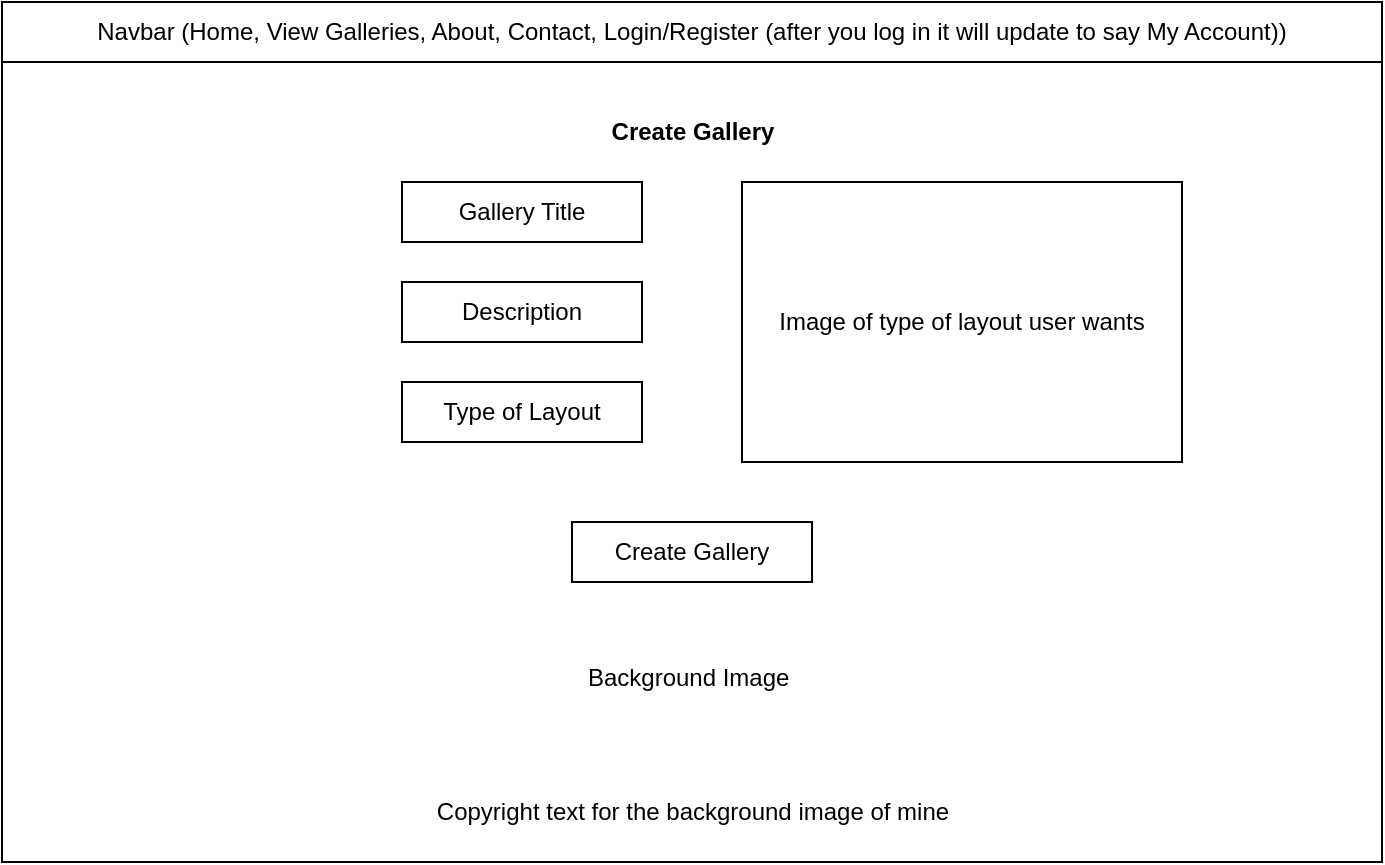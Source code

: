 <mxfile version="27.0.9">
  <diagram name="Page-1" id="6oNKckcs_LfKx75o0hvV">
    <mxGraphModel dx="1426" dy="841" grid="1" gridSize="10" guides="1" tooltips="1" connect="1" arrows="1" fold="1" page="1" pageScale="1" pageWidth="850" pageHeight="1100" math="0" shadow="0">
      <root>
        <mxCell id="0" />
        <mxCell id="1" parent="0" />
        <mxCell id="i_2me9WWOOrB4e6M6qqH-1" value="&lt;div&gt;&lt;br&gt;&lt;/div&gt;&lt;div&gt;&lt;br&gt;&lt;/div&gt;&lt;div&gt;&lt;br&gt;&lt;/div&gt;&lt;div&gt;&lt;br&gt;&lt;/div&gt;&lt;div&gt;&lt;br&gt;&lt;/div&gt;&lt;div&gt;&lt;br&gt;&lt;/div&gt;&lt;div&gt;&lt;br&gt;&lt;/div&gt;&lt;div&gt;&lt;br&gt;&lt;/div&gt;&lt;div&gt;&lt;br&gt;&lt;/div&gt;&lt;div&gt;&lt;br&gt;&lt;/div&gt;&lt;div&gt;&lt;br&gt;&lt;/div&gt;&lt;div&gt;&lt;br&gt;&lt;/div&gt;&lt;div&gt;&lt;br&gt;&lt;/div&gt;&lt;div&gt;&lt;br&gt;&lt;/div&gt;&lt;div&gt;&lt;br&gt;&lt;/div&gt;&lt;div&gt;&lt;br&gt;&lt;/div&gt;&lt;div&gt;&lt;br&gt;&lt;/div&gt;Background Image&amp;nbsp;" style="rounded=0;whiteSpace=wrap;html=1;" parent="1" vertex="1">
          <mxGeometry x="80" y="40" width="690" height="430" as="geometry" />
        </mxCell>
        <mxCell id="i_2me9WWOOrB4e6M6qqH-2" value="Navbar (Home, View Galleries, About, Contact, Login/Register (after you log in it will update to say My Account))" style="rounded=0;whiteSpace=wrap;html=1;" parent="1" vertex="1">
          <mxGeometry x="80" y="40" width="690" height="30" as="geometry" />
        </mxCell>
        <mxCell id="i_2me9WWOOrB4e6M6qqH-3" value="Copyright text for the background image of mine" style="text;html=1;align=center;verticalAlign=middle;whiteSpace=wrap;rounded=0;" parent="1" vertex="1">
          <mxGeometry x="293" y="430" width="265" height="30" as="geometry" />
        </mxCell>
        <mxCell id="i_2me9WWOOrB4e6M6qqH-4" value="&lt;b&gt;Create Gallery&lt;/b&gt;" style="text;html=1;align=center;verticalAlign=middle;whiteSpace=wrap;rounded=0;" parent="1" vertex="1">
          <mxGeometry x="357" y="70" width="137" height="70" as="geometry" />
        </mxCell>
        <mxCell id="eRQrzwvdtbooXBVtfo5M-11" value="Gallery Title" style="rounded=0;whiteSpace=wrap;html=1;" vertex="1" parent="1">
          <mxGeometry x="280" y="130" width="120" height="30" as="geometry" />
        </mxCell>
        <mxCell id="eRQrzwvdtbooXBVtfo5M-12" value="Description" style="rounded=0;whiteSpace=wrap;html=1;" vertex="1" parent="1">
          <mxGeometry x="280" y="180" width="120" height="30" as="geometry" />
        </mxCell>
        <mxCell id="eRQrzwvdtbooXBVtfo5M-13" value="Type of Layout" style="rounded=0;whiteSpace=wrap;html=1;" vertex="1" parent="1">
          <mxGeometry x="280" y="230" width="120" height="30" as="geometry" />
        </mxCell>
        <mxCell id="eRQrzwvdtbooXBVtfo5M-14" value="Create Gallery" style="rounded=0;whiteSpace=wrap;html=1;" vertex="1" parent="1">
          <mxGeometry x="365" y="300" width="120" height="30" as="geometry" />
        </mxCell>
        <mxCell id="eRQrzwvdtbooXBVtfo5M-15" value="Image of type of layout user wants" style="rounded=0;whiteSpace=wrap;html=1;" vertex="1" parent="1">
          <mxGeometry x="450" y="130" width="220" height="140" as="geometry" />
        </mxCell>
      </root>
    </mxGraphModel>
  </diagram>
</mxfile>
